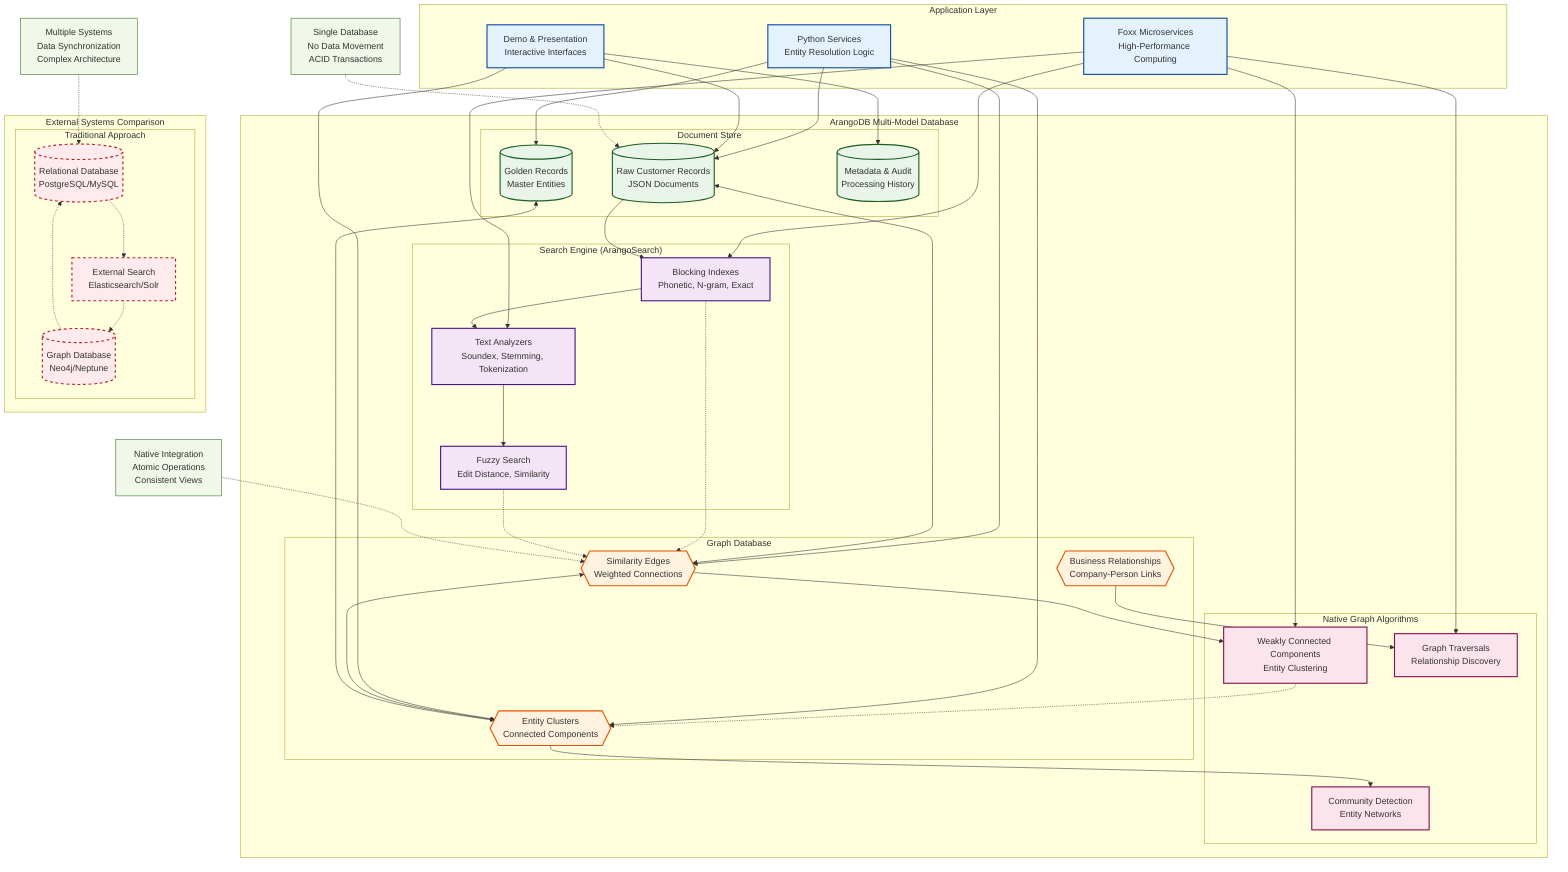 graph TB
    subgraph "Application Layer"
        PythonServices[Python Services<br/>Entity Resolution Logic]
        FoxxServices[Foxx Microservices<br/>High-Performance Computing]
        DemoSystem[Demo & Presentation<br/>Interactive Interfaces]
    end

    subgraph "ArangoDB Multi-Model Database"
        subgraph "Document Store"
            RawRecords[(Raw Customer Records<br/>JSON Documents)]
            GoldenRecords[(Golden Records<br/>Master Entities)]
            Metadata[(Metadata & Audit<br/>Processing History)]
        end

        subgraph "Graph Database"
            SimilarityEdges{{Similarity Edges<br/>Weighted Connections}}
            EntityClusters{{Entity Clusters<br/>Connected Components}}
            Relationships{{Business Relationships<br/>Company-Person Links}}
        end

        subgraph "Search Engine (ArangoSearch)"
            BlockingIndexes[Blocking Indexes<br/>Phonetic, N-gram, Exact]
            TextAnalyzers[Text Analyzers<br/>Soundex, Stemming, Tokenization]
            FuzzySearch[Fuzzy Search<br/>Edit Distance, Similarity]
        end

        subgraph "Native Graph Algorithms"
            WCC[Weakly Connected Components<br/>Entity Clustering]
            Traversals[Graph Traversals<br/>Relationship Discovery]
            Communities[Community Detection<br/>Entity Networks]
        end
    end

    subgraph "External Systems Comparison"
        subgraph "Traditional Approach"
            RelationalDB[(Relational Database<br/>PostgreSQL/MySQL)]
            ExternalSearch[External Search<br/>Elasticsearch/Solr]
            GraphDB[(Graph Database<br/>Neo4j/Neptune)]
            
            RelationalDB -.-> ExternalSearch
            ExternalSearch -.-> GraphDB
            GraphDB -.-> RelationalDB
        end
    end

    %% Application to ArangoDB connections
    PythonServices --> RawRecords
    PythonServices --> GoldenRecords
    PythonServices --> SimilarityEdges
    PythonServices --> EntityClusters

    FoxxServices --> BlockingIndexes
    FoxxServices --> TextAnalyzers
    FoxxServices --> WCC
    FoxxServices --> Traversals

    DemoSystem --> RawRecords
    DemoSystem --> EntityClusters
    DemoSystem --> Metadata

    %% Internal ArangoDB connections
    RawRecords <--> SimilarityEdges
    SimilarityEdges <--> EntityClusters
    GoldenRecords <--> EntityClusters
    
    RawRecords --> BlockingIndexes
    BlockingIndexes --> TextAnalyzers
    TextAnalyzers --> FuzzySearch
    
    SimilarityEdges --> WCC
    EntityClusters --> Communities
    Relationships --> Traversals

    BlockingIndexes -.-> SimilarityEdges
    FuzzySearch -.-> SimilarityEdges
    WCC -.-> EntityClusters

    %% Performance annotations
    PerfNote1[Single Database<br/>No Data Movement<br/>ACID Transactions]
    PerfNote2[Native Integration<br/>Atomic Operations<br/>Consistent Views]
    
    PerfNote1 -.-> RawRecords
    PerfNote2 -.-> SimilarityEdges

    %% Comparison annotations
    CompNote1[Multiple Systems<br/>Data Synchronization<br/>Complex Architecture]
    CompNote1 -.-> RelationalDB

    %% Styling
    classDef app fill:#e3f2fd,stroke:#0d47a1,stroke-width:2px
    classDef document fill:#e8f5e8,stroke:#1b5e20,stroke-width:2px
    classDef graphNode fill:#fff3e0,stroke:#e65100,stroke-width:2px
    classDef search fill:#f3e5f5,stroke:#4a148c,stroke-width:2px
    classDef algorithm fill:#fce4ec,stroke:#880e4f,stroke-width:2px
    classDef external fill:#ffebee,stroke:#b71c1c,stroke-width:2px,stroke-dasharray: 5 5
    classDef note fill:#f1f8e9,stroke:#33691e,stroke-width:1px

    class PythonServices,FoxxServices,DemoSystem app
    class RawRecords,GoldenRecords,Metadata document
    class SimilarityEdges,EntityClusters,Relationships graphNode
    class BlockingIndexes,TextAnalyzers,FuzzySearch search
    class WCC,Traversals,Communities algorithm
    class RelationalDB,ExternalSearch,GraphDB external
    class PerfNote1,PerfNote2,CompNote1 note